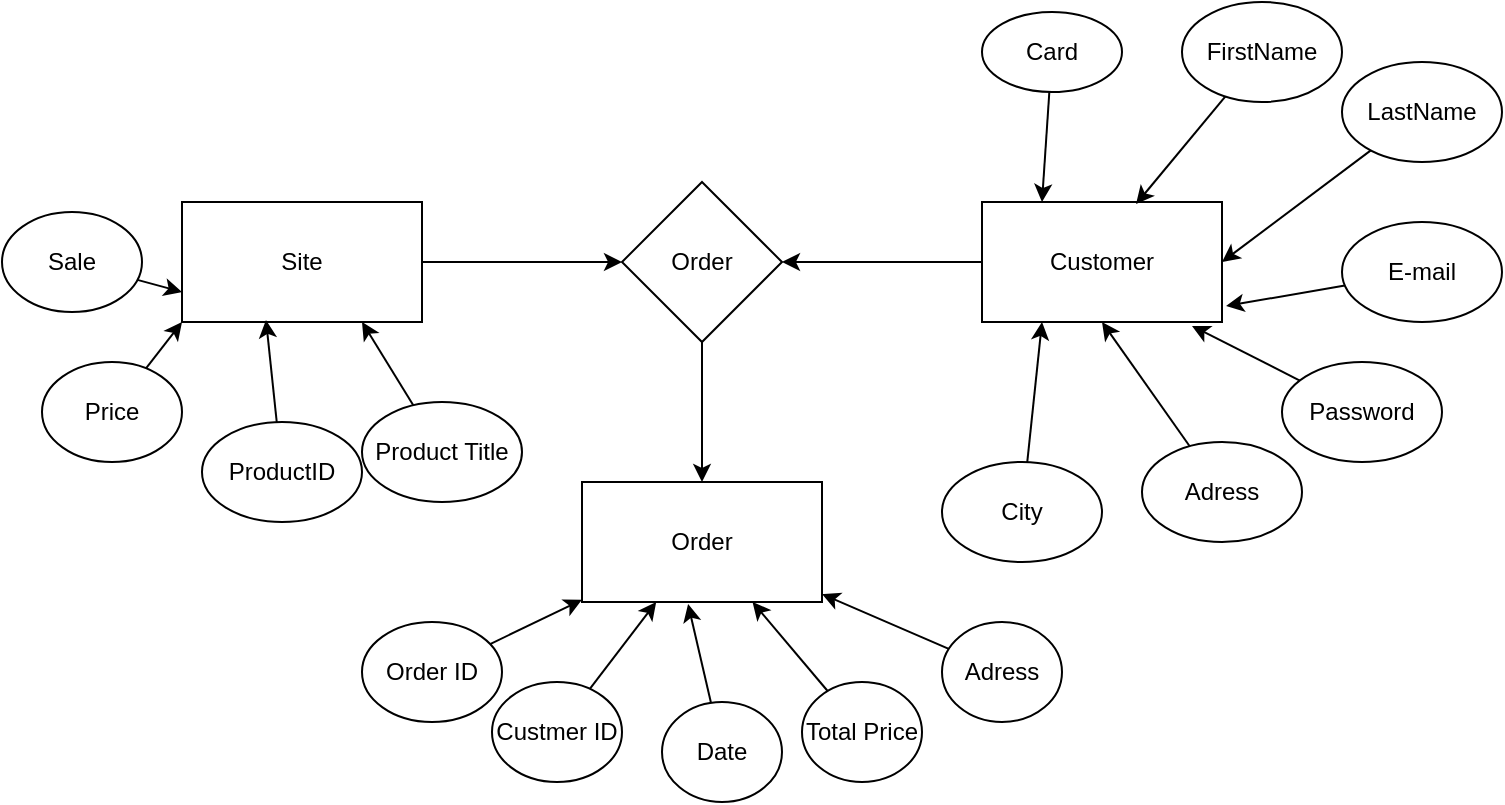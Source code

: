 <mxfile>
    <diagram id="K5U2pVxkF52E_CT4-xt8" name="Page-1">
        <mxGraphModel dx="1178" dy="523" grid="1" gridSize="10" guides="1" tooltips="1" connect="1" arrows="1" fold="1" page="1" pageScale="1" pageWidth="850" pageHeight="1100" background="none" math="0" shadow="0">
            <root>
                <mxCell id="0"/>
                <mxCell id="1" parent="0"/>
                <mxCell id="5" style="edgeStyle=none;html=1;" edge="1" parent="1" source="2" target="4">
                    <mxGeometry relative="1" as="geometry"/>
                </mxCell>
                <mxCell id="2" value="Site" style="rounded=0;whiteSpace=wrap;html=1;" vertex="1" parent="1">
                    <mxGeometry x="100" y="110" width="120" height="60" as="geometry"/>
                </mxCell>
                <mxCell id="6" style="edgeStyle=none;html=1;" edge="1" parent="1" source="3" target="4">
                    <mxGeometry relative="1" as="geometry"/>
                </mxCell>
                <mxCell id="3" value="Customer" style="rounded=0;whiteSpace=wrap;html=1;" vertex="1" parent="1">
                    <mxGeometry x="500" y="110" width="120" height="60" as="geometry"/>
                </mxCell>
                <mxCell id="8" style="edgeStyle=none;html=1;entryX=0.5;entryY=0;entryDx=0;entryDy=0;" edge="1" parent="1" source="4" target="7">
                    <mxGeometry relative="1" as="geometry"/>
                </mxCell>
                <mxCell id="4" value="Order" style="rhombus;whiteSpace=wrap;html=1;" vertex="1" parent="1">
                    <mxGeometry x="320" y="100" width="80" height="80" as="geometry"/>
                </mxCell>
                <mxCell id="7" value="Order" style="rounded=0;whiteSpace=wrap;html=1;" vertex="1" parent="1">
                    <mxGeometry x="300" y="250" width="120" height="60" as="geometry"/>
                </mxCell>
                <mxCell id="17" style="edgeStyle=none;html=1;entryX=0.875;entryY=1.033;entryDx=0;entryDy=0;entryPerimeter=0;" edge="1" parent="1" source="9" target="3">
                    <mxGeometry relative="1" as="geometry"/>
                </mxCell>
                <mxCell id="9" value="Password" style="ellipse;whiteSpace=wrap;html=1;" vertex="1" parent="1">
                    <mxGeometry x="650" y="190" width="80" height="50" as="geometry"/>
                </mxCell>
                <mxCell id="15" style="edgeStyle=none;html=1;entryX=1.017;entryY=0.867;entryDx=0;entryDy=0;entryPerimeter=0;" edge="1" parent="1" source="10" target="3">
                    <mxGeometry relative="1" as="geometry"/>
                </mxCell>
                <mxCell id="10" value="E-mail" style="ellipse;whiteSpace=wrap;html=1;" vertex="1" parent="1">
                    <mxGeometry x="680" y="120" width="80" height="50" as="geometry"/>
                </mxCell>
                <mxCell id="18" style="edgeStyle=none;html=1;entryX=0.5;entryY=1;entryDx=0;entryDy=0;" edge="1" parent="1" source="11" target="3">
                    <mxGeometry relative="1" as="geometry"/>
                </mxCell>
                <mxCell id="11" value="Adress" style="ellipse;whiteSpace=wrap;html=1;" vertex="1" parent="1">
                    <mxGeometry x="580" y="230" width="80" height="50" as="geometry"/>
                </mxCell>
                <mxCell id="16" style="edgeStyle=none;html=1;entryX=1;entryY=0.5;entryDx=0;entryDy=0;" edge="1" parent="1" source="12" target="3">
                    <mxGeometry relative="1" as="geometry"/>
                </mxCell>
                <mxCell id="12" value="LastName" style="ellipse;whiteSpace=wrap;html=1;" vertex="1" parent="1">
                    <mxGeometry x="680" y="40" width="80" height="50" as="geometry"/>
                </mxCell>
                <mxCell id="14" style="edgeStyle=none;html=1;entryX=0.642;entryY=0.017;entryDx=0;entryDy=0;entryPerimeter=0;" edge="1" parent="1" source="13" target="3">
                    <mxGeometry relative="1" as="geometry"/>
                </mxCell>
                <mxCell id="13" value="FirstName" style="ellipse;whiteSpace=wrap;html=1;" vertex="1" parent="1">
                    <mxGeometry x="600" y="10" width="80" height="50" as="geometry"/>
                </mxCell>
                <mxCell id="21" style="edgeStyle=none;html=1;entryX=0.25;entryY=1;entryDx=0;entryDy=0;" edge="1" parent="1" source="20" target="3">
                    <mxGeometry relative="1" as="geometry"/>
                </mxCell>
                <mxCell id="20" value="City" style="ellipse;whiteSpace=wrap;html=1;" vertex="1" parent="1">
                    <mxGeometry x="480" y="240" width="80" height="50" as="geometry"/>
                </mxCell>
                <mxCell id="23" style="edgeStyle=none;html=1;entryX=0.75;entryY=1;entryDx=0;entryDy=0;" edge="1" parent="1" source="22" target="2">
                    <mxGeometry relative="1" as="geometry"/>
                </mxCell>
                <mxCell id="22" value="Product Title" style="ellipse;whiteSpace=wrap;html=1;" vertex="1" parent="1">
                    <mxGeometry x="190" y="210" width="80" height="50" as="geometry"/>
                </mxCell>
                <mxCell id="25" style="edgeStyle=none;html=1;entryX=0.35;entryY=0.983;entryDx=0;entryDy=0;entryPerimeter=0;" edge="1" parent="1" source="24" target="2">
                    <mxGeometry relative="1" as="geometry"/>
                </mxCell>
                <mxCell id="24" value="ProductID" style="ellipse;whiteSpace=wrap;html=1;" vertex="1" parent="1">
                    <mxGeometry x="110" y="220" width="80" height="50" as="geometry"/>
                </mxCell>
                <mxCell id="27" style="edgeStyle=none;html=1;entryX=0;entryY=1;entryDx=0;entryDy=0;" edge="1" parent="1" source="26" target="2">
                    <mxGeometry relative="1" as="geometry"/>
                </mxCell>
                <mxCell id="26" value="Price" style="ellipse;whiteSpace=wrap;html=1;" vertex="1" parent="1">
                    <mxGeometry x="30" y="190" width="70" height="50" as="geometry"/>
                </mxCell>
                <mxCell id="29" style="edgeStyle=none;html=1;entryX=0;entryY=0.75;entryDx=0;entryDy=0;" edge="1" parent="1" source="28" target="2">
                    <mxGeometry relative="1" as="geometry"/>
                </mxCell>
                <mxCell id="28" value="Sale" style="ellipse;whiteSpace=wrap;html=1;" vertex="1" parent="1">
                    <mxGeometry x="10" y="115" width="70" height="50" as="geometry"/>
                </mxCell>
                <mxCell id="31" style="edgeStyle=none;html=1;" edge="1" parent="1" source="30" target="7">
                    <mxGeometry relative="1" as="geometry"/>
                </mxCell>
                <mxCell id="30" value="Order ID" style="ellipse;whiteSpace=wrap;html=1;" vertex="1" parent="1">
                    <mxGeometry x="190" y="320" width="70" height="50" as="geometry"/>
                </mxCell>
                <mxCell id="33" style="edgeStyle=none;html=1;" edge="1" parent="1" source="32" target="7">
                    <mxGeometry relative="1" as="geometry"/>
                </mxCell>
                <mxCell id="32" value="Custmer ID" style="ellipse;whiteSpace=wrap;html=1;" vertex="1" parent="1">
                    <mxGeometry x="255" y="350" width="65" height="50" as="geometry"/>
                </mxCell>
                <mxCell id="35" style="edgeStyle=none;html=1;" edge="1" parent="1" source="34" target="7">
                    <mxGeometry relative="1" as="geometry"/>
                </mxCell>
                <mxCell id="34" value="Total Price" style="ellipse;whiteSpace=wrap;html=1;" vertex="1" parent="1">
                    <mxGeometry x="410" y="350" width="60" height="50" as="geometry"/>
                </mxCell>
                <mxCell id="37" style="edgeStyle=none;html=1;" edge="1" parent="1" source="36" target="7">
                    <mxGeometry relative="1" as="geometry"/>
                </mxCell>
                <mxCell id="36" value="Adress" style="ellipse;whiteSpace=wrap;html=1;" vertex="1" parent="1">
                    <mxGeometry x="480" y="320" width="60" height="50" as="geometry"/>
                </mxCell>
                <mxCell id="39" style="edgeStyle=none;html=1;entryX=0.442;entryY=1.017;entryDx=0;entryDy=0;entryPerimeter=0;" edge="1" parent="1" source="38" target="7">
                    <mxGeometry relative="1" as="geometry"/>
                </mxCell>
                <mxCell id="38" value="Date" style="ellipse;whiteSpace=wrap;html=1;" vertex="1" parent="1">
                    <mxGeometry x="340" y="360" width="60" height="50" as="geometry"/>
                </mxCell>
                <mxCell id="41" style="edgeStyle=none;html=1;entryX=0.25;entryY=0;entryDx=0;entryDy=0;" edge="1" parent="1" source="40" target="3">
                    <mxGeometry relative="1" as="geometry"/>
                </mxCell>
                <mxCell id="40" value="Card" style="ellipse;whiteSpace=wrap;html=1;" vertex="1" parent="1">
                    <mxGeometry x="500" y="15" width="70" height="40" as="geometry"/>
                </mxCell>
            </root>
        </mxGraphModel>
    </diagram>
</mxfile>
